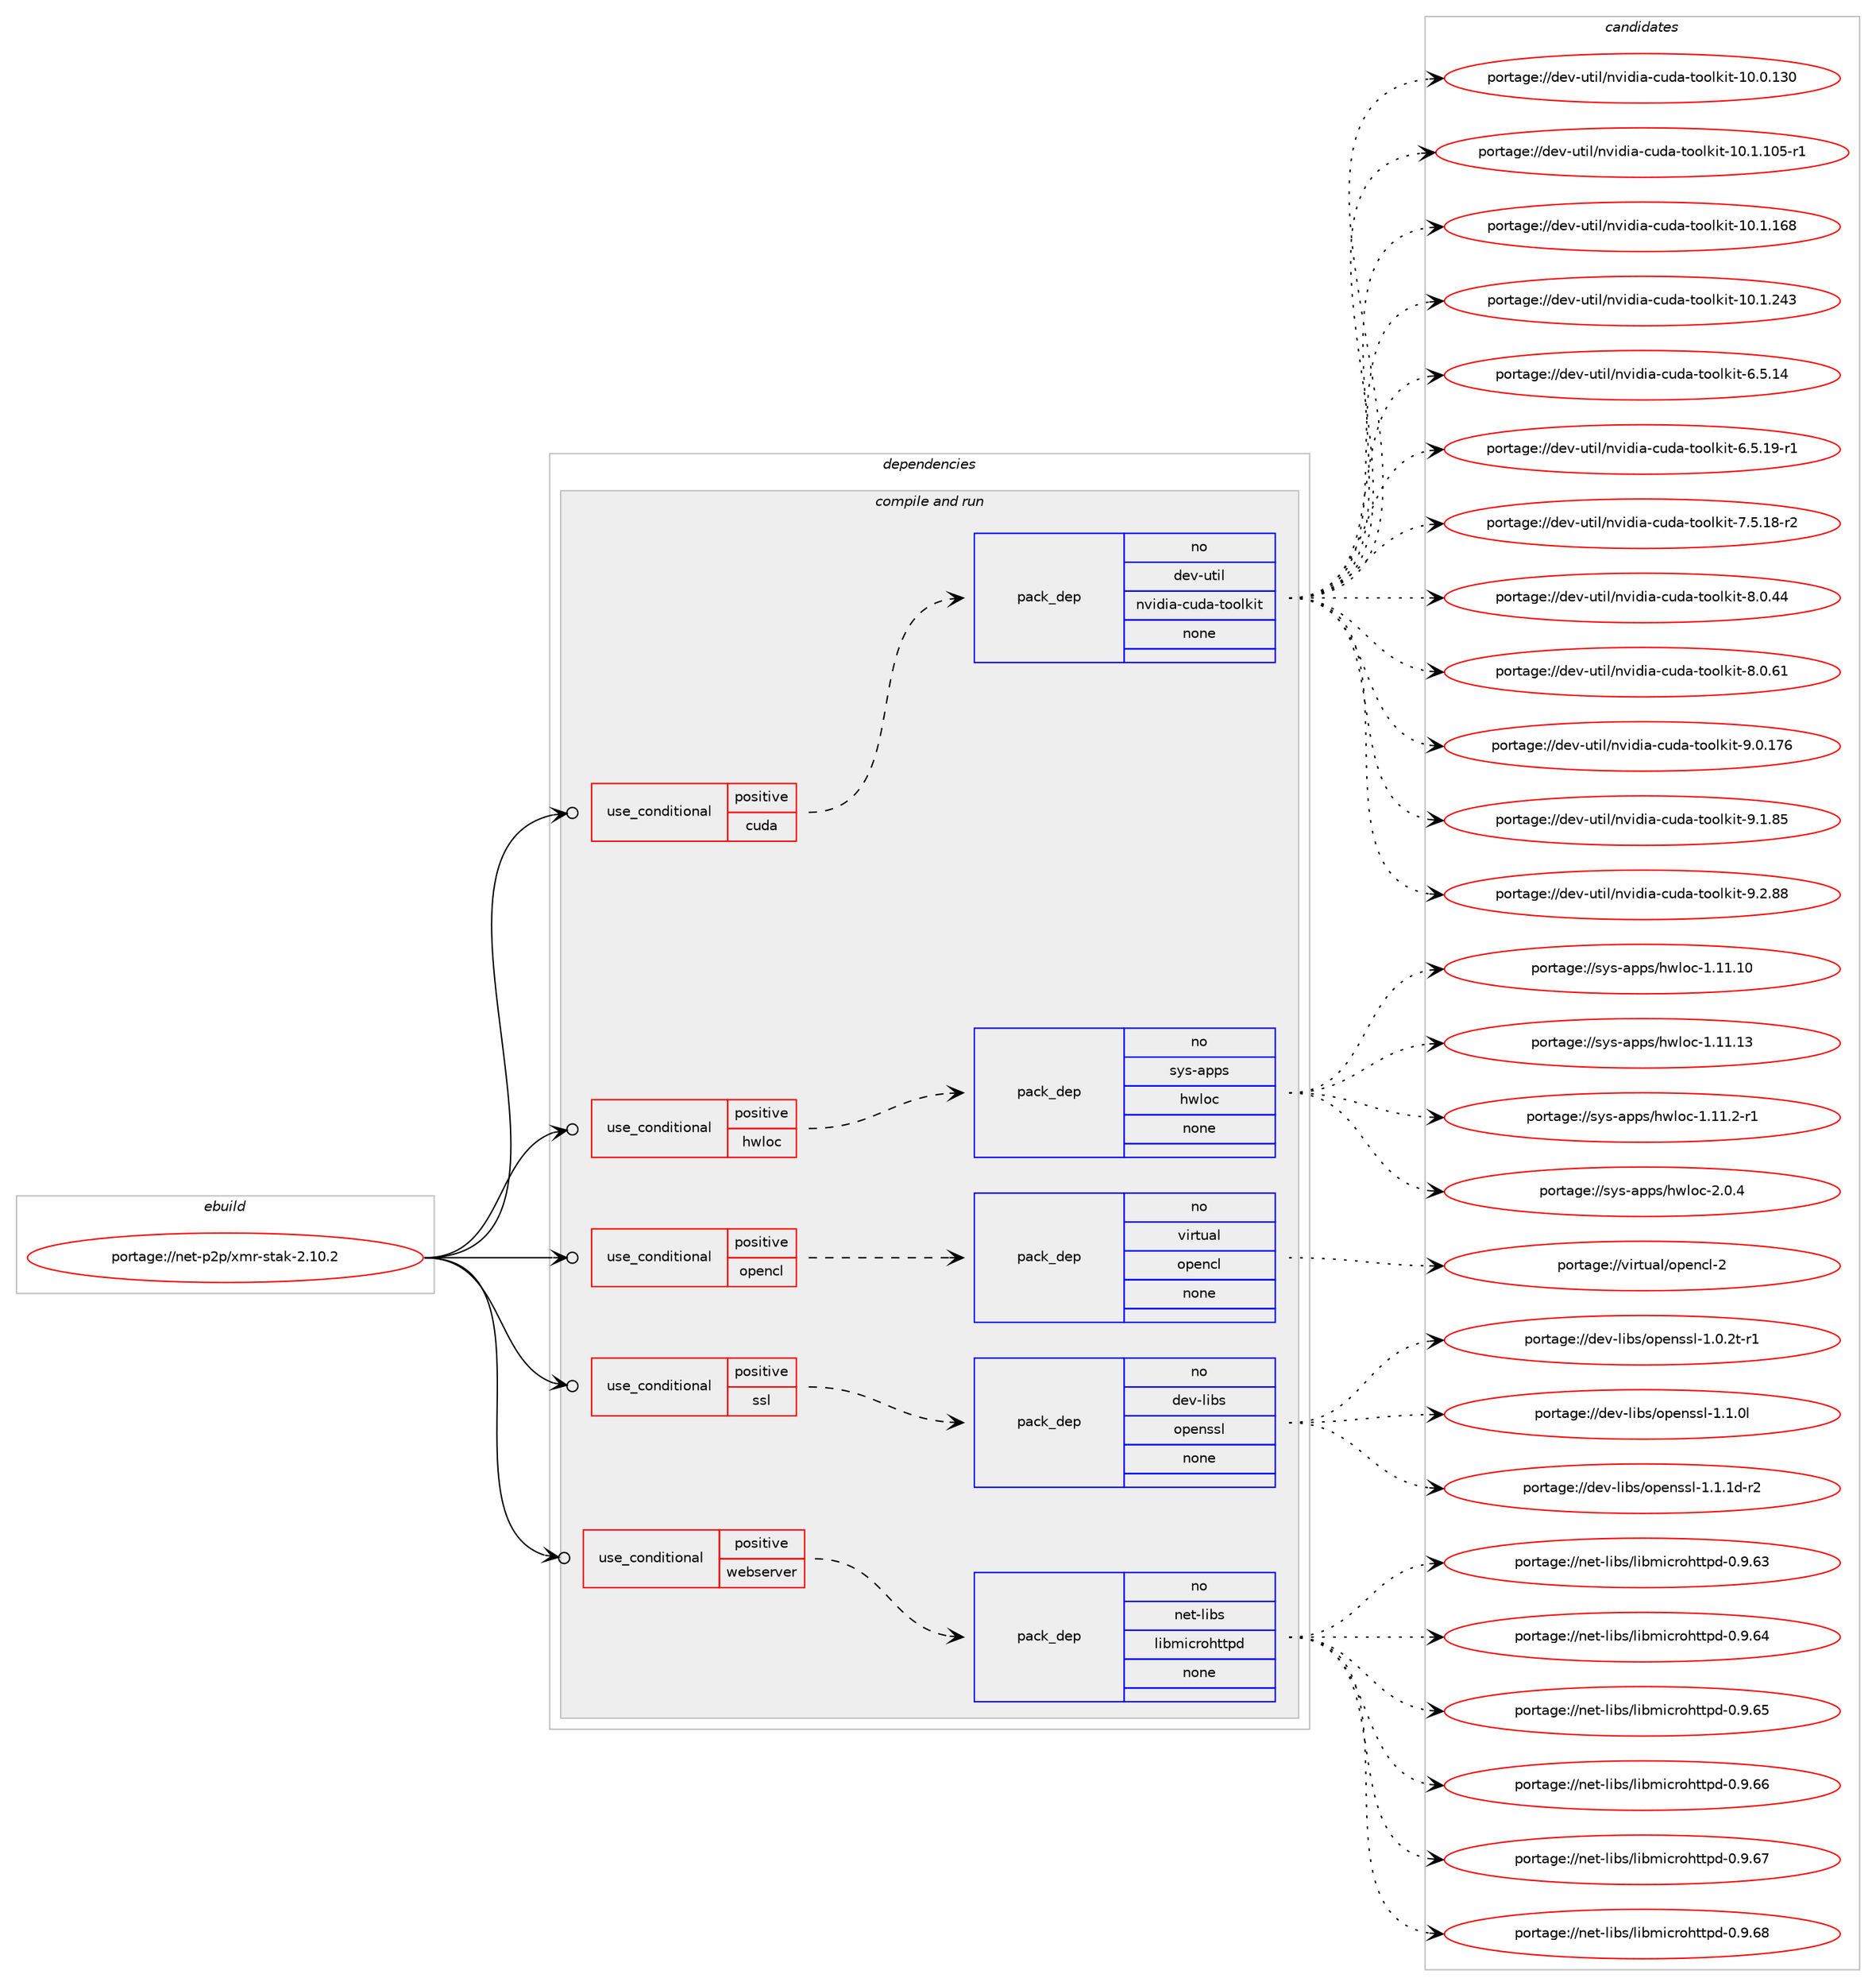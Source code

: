 digraph prolog {

# *************
# Graph options
# *************

newrank=true;
concentrate=true;
compound=true;
graph [rankdir=LR,fontname=Helvetica,fontsize=10,ranksep=1.5];#, ranksep=2.5, nodesep=0.2];
edge  [arrowhead=vee];
node  [fontname=Helvetica,fontsize=10];

# **********
# The ebuild
# **********

subgraph cluster_leftcol {
color=gray;
rank=same;
label=<<i>ebuild</i>>;
id [label="portage://net-p2p/xmr-stak-2.10.2", color=red, width=4, href="../net-p2p/xmr-stak-2.10.2.svg"];
}

# ****************
# The dependencies
# ****************

subgraph cluster_midcol {
color=gray;
label=<<i>dependencies</i>>;
subgraph cluster_compile {
fillcolor="#eeeeee";
style=filled;
label=<<i>compile</i>>;
}
subgraph cluster_compileandrun {
fillcolor="#eeeeee";
style=filled;
label=<<i>compile and run</i>>;
subgraph cond93418 {
dependency374005 [label=<<TABLE BORDER="0" CELLBORDER="1" CELLSPACING="0" CELLPADDING="4"><TR><TD ROWSPAN="3" CELLPADDING="10">use_conditional</TD></TR><TR><TD>positive</TD></TR><TR><TD>cuda</TD></TR></TABLE>>, shape=none, color=red];
subgraph pack274265 {
dependency374006 [label=<<TABLE BORDER="0" CELLBORDER="1" CELLSPACING="0" CELLPADDING="4" WIDTH="220"><TR><TD ROWSPAN="6" CELLPADDING="30">pack_dep</TD></TR><TR><TD WIDTH="110">no</TD></TR><TR><TD>dev-util</TD></TR><TR><TD>nvidia-cuda-toolkit</TD></TR><TR><TD>none</TD></TR><TR><TD></TD></TR></TABLE>>, shape=none, color=blue];
}
dependency374005:e -> dependency374006:w [weight=20,style="dashed",arrowhead="vee"];
}
id:e -> dependency374005:w [weight=20,style="solid",arrowhead="odotvee"];
subgraph cond93419 {
dependency374007 [label=<<TABLE BORDER="0" CELLBORDER="1" CELLSPACING="0" CELLPADDING="4"><TR><TD ROWSPAN="3" CELLPADDING="10">use_conditional</TD></TR><TR><TD>positive</TD></TR><TR><TD>hwloc</TD></TR></TABLE>>, shape=none, color=red];
subgraph pack274266 {
dependency374008 [label=<<TABLE BORDER="0" CELLBORDER="1" CELLSPACING="0" CELLPADDING="4" WIDTH="220"><TR><TD ROWSPAN="6" CELLPADDING="30">pack_dep</TD></TR><TR><TD WIDTH="110">no</TD></TR><TR><TD>sys-apps</TD></TR><TR><TD>hwloc</TD></TR><TR><TD>none</TD></TR><TR><TD></TD></TR></TABLE>>, shape=none, color=blue];
}
dependency374007:e -> dependency374008:w [weight=20,style="dashed",arrowhead="vee"];
}
id:e -> dependency374007:w [weight=20,style="solid",arrowhead="odotvee"];
subgraph cond93420 {
dependency374009 [label=<<TABLE BORDER="0" CELLBORDER="1" CELLSPACING="0" CELLPADDING="4"><TR><TD ROWSPAN="3" CELLPADDING="10">use_conditional</TD></TR><TR><TD>positive</TD></TR><TR><TD>opencl</TD></TR></TABLE>>, shape=none, color=red];
subgraph pack274267 {
dependency374010 [label=<<TABLE BORDER="0" CELLBORDER="1" CELLSPACING="0" CELLPADDING="4" WIDTH="220"><TR><TD ROWSPAN="6" CELLPADDING="30">pack_dep</TD></TR><TR><TD WIDTH="110">no</TD></TR><TR><TD>virtual</TD></TR><TR><TD>opencl</TD></TR><TR><TD>none</TD></TR><TR><TD></TD></TR></TABLE>>, shape=none, color=blue];
}
dependency374009:e -> dependency374010:w [weight=20,style="dashed",arrowhead="vee"];
}
id:e -> dependency374009:w [weight=20,style="solid",arrowhead="odotvee"];
subgraph cond93421 {
dependency374011 [label=<<TABLE BORDER="0" CELLBORDER="1" CELLSPACING="0" CELLPADDING="4"><TR><TD ROWSPAN="3" CELLPADDING="10">use_conditional</TD></TR><TR><TD>positive</TD></TR><TR><TD>ssl</TD></TR></TABLE>>, shape=none, color=red];
subgraph pack274268 {
dependency374012 [label=<<TABLE BORDER="0" CELLBORDER="1" CELLSPACING="0" CELLPADDING="4" WIDTH="220"><TR><TD ROWSPAN="6" CELLPADDING="30">pack_dep</TD></TR><TR><TD WIDTH="110">no</TD></TR><TR><TD>dev-libs</TD></TR><TR><TD>openssl</TD></TR><TR><TD>none</TD></TR><TR><TD></TD></TR></TABLE>>, shape=none, color=blue];
}
dependency374011:e -> dependency374012:w [weight=20,style="dashed",arrowhead="vee"];
}
id:e -> dependency374011:w [weight=20,style="solid",arrowhead="odotvee"];
subgraph cond93422 {
dependency374013 [label=<<TABLE BORDER="0" CELLBORDER="1" CELLSPACING="0" CELLPADDING="4"><TR><TD ROWSPAN="3" CELLPADDING="10">use_conditional</TD></TR><TR><TD>positive</TD></TR><TR><TD>webserver</TD></TR></TABLE>>, shape=none, color=red];
subgraph pack274269 {
dependency374014 [label=<<TABLE BORDER="0" CELLBORDER="1" CELLSPACING="0" CELLPADDING="4" WIDTH="220"><TR><TD ROWSPAN="6" CELLPADDING="30">pack_dep</TD></TR><TR><TD WIDTH="110">no</TD></TR><TR><TD>net-libs</TD></TR><TR><TD>libmicrohttpd</TD></TR><TR><TD>none</TD></TR><TR><TD></TD></TR></TABLE>>, shape=none, color=blue];
}
dependency374013:e -> dependency374014:w [weight=20,style="dashed",arrowhead="vee"];
}
id:e -> dependency374013:w [weight=20,style="solid",arrowhead="odotvee"];
}
subgraph cluster_run {
fillcolor="#eeeeee";
style=filled;
label=<<i>run</i>>;
}
}

# **************
# The candidates
# **************

subgraph cluster_choices {
rank=same;
color=gray;
label=<<i>candidates</i>>;

subgraph choice274265 {
color=black;
nodesep=1;
choiceportage10010111845117116105108471101181051001059745991171009745116111111108107105116454948464846495148 [label="portage://dev-util/nvidia-cuda-toolkit-10.0.130", color=red, width=4,href="../dev-util/nvidia-cuda-toolkit-10.0.130.svg"];
choiceportage100101118451171161051084711011810510010597459911710097451161111111081071051164549484649464948534511449 [label="portage://dev-util/nvidia-cuda-toolkit-10.1.105-r1", color=red, width=4,href="../dev-util/nvidia-cuda-toolkit-10.1.105-r1.svg"];
choiceportage10010111845117116105108471101181051001059745991171009745116111111108107105116454948464946495456 [label="portage://dev-util/nvidia-cuda-toolkit-10.1.168", color=red, width=4,href="../dev-util/nvidia-cuda-toolkit-10.1.168.svg"];
choiceportage10010111845117116105108471101181051001059745991171009745116111111108107105116454948464946505251 [label="portage://dev-util/nvidia-cuda-toolkit-10.1.243", color=red, width=4,href="../dev-util/nvidia-cuda-toolkit-10.1.243.svg"];
choiceportage1001011184511711610510847110118105100105974599117100974511611111110810710511645544653464952 [label="portage://dev-util/nvidia-cuda-toolkit-6.5.14", color=red, width=4,href="../dev-util/nvidia-cuda-toolkit-6.5.14.svg"];
choiceportage10010111845117116105108471101181051001059745991171009745116111111108107105116455446534649574511449 [label="portage://dev-util/nvidia-cuda-toolkit-6.5.19-r1", color=red, width=4,href="../dev-util/nvidia-cuda-toolkit-6.5.19-r1.svg"];
choiceportage10010111845117116105108471101181051001059745991171009745116111111108107105116455546534649564511450 [label="portage://dev-util/nvidia-cuda-toolkit-7.5.18-r2", color=red, width=4,href="../dev-util/nvidia-cuda-toolkit-7.5.18-r2.svg"];
choiceportage1001011184511711610510847110118105100105974599117100974511611111110810710511645564648465252 [label="portage://dev-util/nvidia-cuda-toolkit-8.0.44", color=red, width=4,href="../dev-util/nvidia-cuda-toolkit-8.0.44.svg"];
choiceportage1001011184511711610510847110118105100105974599117100974511611111110810710511645564648465449 [label="portage://dev-util/nvidia-cuda-toolkit-8.0.61", color=red, width=4,href="../dev-util/nvidia-cuda-toolkit-8.0.61.svg"];
choiceportage100101118451171161051084711011810510010597459911710097451161111111081071051164557464846495554 [label="portage://dev-util/nvidia-cuda-toolkit-9.0.176", color=red, width=4,href="../dev-util/nvidia-cuda-toolkit-9.0.176.svg"];
choiceportage1001011184511711610510847110118105100105974599117100974511611111110810710511645574649465653 [label="portage://dev-util/nvidia-cuda-toolkit-9.1.85", color=red, width=4,href="../dev-util/nvidia-cuda-toolkit-9.1.85.svg"];
choiceportage1001011184511711610510847110118105100105974599117100974511611111110810710511645574650465656 [label="portage://dev-util/nvidia-cuda-toolkit-9.2.88", color=red, width=4,href="../dev-util/nvidia-cuda-toolkit-9.2.88.svg"];
dependency374006:e -> choiceportage10010111845117116105108471101181051001059745991171009745116111111108107105116454948464846495148:w [style=dotted,weight="100"];
dependency374006:e -> choiceportage100101118451171161051084711011810510010597459911710097451161111111081071051164549484649464948534511449:w [style=dotted,weight="100"];
dependency374006:e -> choiceportage10010111845117116105108471101181051001059745991171009745116111111108107105116454948464946495456:w [style=dotted,weight="100"];
dependency374006:e -> choiceportage10010111845117116105108471101181051001059745991171009745116111111108107105116454948464946505251:w [style=dotted,weight="100"];
dependency374006:e -> choiceportage1001011184511711610510847110118105100105974599117100974511611111110810710511645544653464952:w [style=dotted,weight="100"];
dependency374006:e -> choiceportage10010111845117116105108471101181051001059745991171009745116111111108107105116455446534649574511449:w [style=dotted,weight="100"];
dependency374006:e -> choiceportage10010111845117116105108471101181051001059745991171009745116111111108107105116455546534649564511450:w [style=dotted,weight="100"];
dependency374006:e -> choiceportage1001011184511711610510847110118105100105974599117100974511611111110810710511645564648465252:w [style=dotted,weight="100"];
dependency374006:e -> choiceportage1001011184511711610510847110118105100105974599117100974511611111110810710511645564648465449:w [style=dotted,weight="100"];
dependency374006:e -> choiceportage100101118451171161051084711011810510010597459911710097451161111111081071051164557464846495554:w [style=dotted,weight="100"];
dependency374006:e -> choiceportage1001011184511711610510847110118105100105974599117100974511611111110810710511645574649465653:w [style=dotted,weight="100"];
dependency374006:e -> choiceportage1001011184511711610510847110118105100105974599117100974511611111110810710511645574650465656:w [style=dotted,weight="100"];
}
subgraph choice274266 {
color=black;
nodesep=1;
choiceportage115121115459711211211547104119108111994549464949464948 [label="portage://sys-apps/hwloc-1.11.10", color=red, width=4,href="../sys-apps/hwloc-1.11.10.svg"];
choiceportage115121115459711211211547104119108111994549464949464951 [label="portage://sys-apps/hwloc-1.11.13", color=red, width=4,href="../sys-apps/hwloc-1.11.13.svg"];
choiceportage11512111545971121121154710411910811199454946494946504511449 [label="portage://sys-apps/hwloc-1.11.2-r1", color=red, width=4,href="../sys-apps/hwloc-1.11.2-r1.svg"];
choiceportage11512111545971121121154710411910811199455046484652 [label="portage://sys-apps/hwloc-2.0.4", color=red, width=4,href="../sys-apps/hwloc-2.0.4.svg"];
dependency374008:e -> choiceportage115121115459711211211547104119108111994549464949464948:w [style=dotted,weight="100"];
dependency374008:e -> choiceportage115121115459711211211547104119108111994549464949464951:w [style=dotted,weight="100"];
dependency374008:e -> choiceportage11512111545971121121154710411910811199454946494946504511449:w [style=dotted,weight="100"];
dependency374008:e -> choiceportage11512111545971121121154710411910811199455046484652:w [style=dotted,weight="100"];
}
subgraph choice274267 {
color=black;
nodesep=1;
choiceportage1181051141161179710847111112101110991084550 [label="portage://virtual/opencl-2", color=red, width=4,href="../virtual/opencl-2.svg"];
dependency374010:e -> choiceportage1181051141161179710847111112101110991084550:w [style=dotted,weight="100"];
}
subgraph choice274268 {
color=black;
nodesep=1;
choiceportage1001011184510810598115471111121011101151151084549464846501164511449 [label="portage://dev-libs/openssl-1.0.2t-r1", color=red, width=4,href="../dev-libs/openssl-1.0.2t-r1.svg"];
choiceportage100101118451081059811547111112101110115115108454946494648108 [label="portage://dev-libs/openssl-1.1.0l", color=red, width=4,href="../dev-libs/openssl-1.1.0l.svg"];
choiceportage1001011184510810598115471111121011101151151084549464946491004511450 [label="portage://dev-libs/openssl-1.1.1d-r2", color=red, width=4,href="../dev-libs/openssl-1.1.1d-r2.svg"];
dependency374012:e -> choiceportage1001011184510810598115471111121011101151151084549464846501164511449:w [style=dotted,weight="100"];
dependency374012:e -> choiceportage100101118451081059811547111112101110115115108454946494648108:w [style=dotted,weight="100"];
dependency374012:e -> choiceportage1001011184510810598115471111121011101151151084549464946491004511450:w [style=dotted,weight="100"];
}
subgraph choice274269 {
color=black;
nodesep=1;
choiceportage110101116451081059811547108105981091059911411110411611611210045484657465451 [label="portage://net-libs/libmicrohttpd-0.9.63", color=red, width=4,href="../net-libs/libmicrohttpd-0.9.63.svg"];
choiceportage110101116451081059811547108105981091059911411110411611611210045484657465452 [label="portage://net-libs/libmicrohttpd-0.9.64", color=red, width=4,href="../net-libs/libmicrohttpd-0.9.64.svg"];
choiceportage110101116451081059811547108105981091059911411110411611611210045484657465453 [label="portage://net-libs/libmicrohttpd-0.9.65", color=red, width=4,href="../net-libs/libmicrohttpd-0.9.65.svg"];
choiceportage110101116451081059811547108105981091059911411110411611611210045484657465454 [label="portage://net-libs/libmicrohttpd-0.9.66", color=red, width=4,href="../net-libs/libmicrohttpd-0.9.66.svg"];
choiceportage110101116451081059811547108105981091059911411110411611611210045484657465455 [label="portage://net-libs/libmicrohttpd-0.9.67", color=red, width=4,href="../net-libs/libmicrohttpd-0.9.67.svg"];
choiceportage110101116451081059811547108105981091059911411110411611611210045484657465456 [label="portage://net-libs/libmicrohttpd-0.9.68", color=red, width=4,href="../net-libs/libmicrohttpd-0.9.68.svg"];
dependency374014:e -> choiceportage110101116451081059811547108105981091059911411110411611611210045484657465451:w [style=dotted,weight="100"];
dependency374014:e -> choiceportage110101116451081059811547108105981091059911411110411611611210045484657465452:w [style=dotted,weight="100"];
dependency374014:e -> choiceportage110101116451081059811547108105981091059911411110411611611210045484657465453:w [style=dotted,weight="100"];
dependency374014:e -> choiceportage110101116451081059811547108105981091059911411110411611611210045484657465454:w [style=dotted,weight="100"];
dependency374014:e -> choiceportage110101116451081059811547108105981091059911411110411611611210045484657465455:w [style=dotted,weight="100"];
dependency374014:e -> choiceportage110101116451081059811547108105981091059911411110411611611210045484657465456:w [style=dotted,weight="100"];
}
}

}
